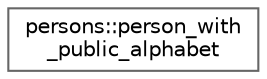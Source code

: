 digraph "Graphical Class Hierarchy"
{
 // LATEX_PDF_SIZE
  bgcolor="transparent";
  edge [fontname=Helvetica,fontsize=10,labelfontname=Helvetica,labelfontsize=10];
  node [fontname=Helvetica,fontsize=10,shape=box,height=0.2,width=0.4];
  rankdir="LR";
  Node0 [id="Node000000",label="persons::person_with\l_public_alphabet",height=0.2,width=0.4,color="grey40", fillcolor="white", style="filled",URL="$classpersons_1_1person__with__public__alphabet.html",tooltip=" "];
}
